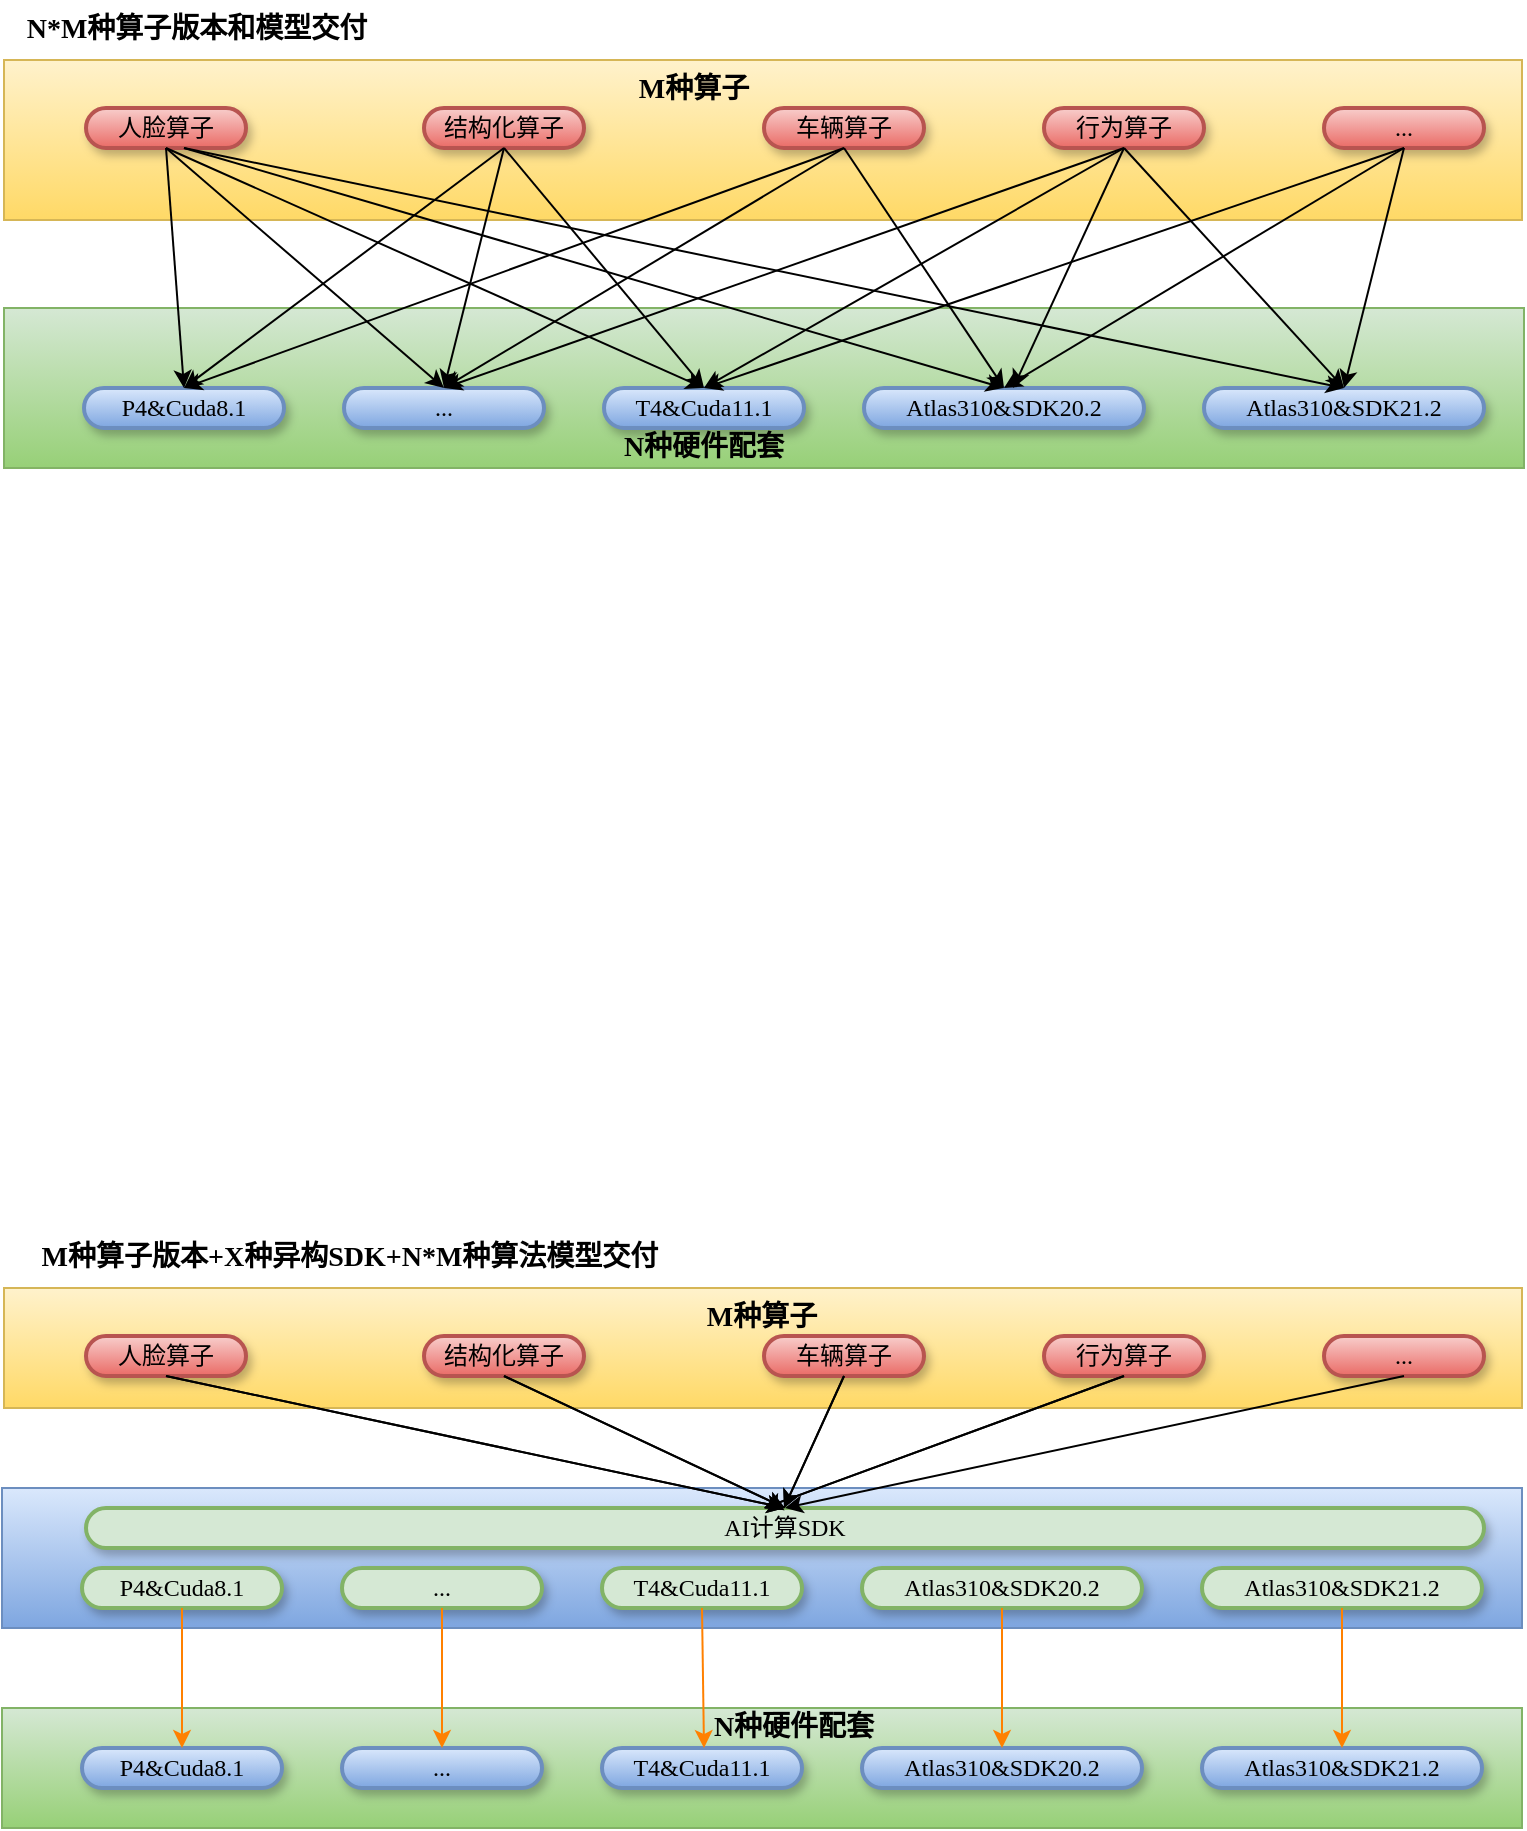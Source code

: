 <mxfile version="17.1.2" type="github">
  <diagram name="Page-1" id="ad52d381-51e7-2e0d-a935-2d0ddd2fd229">
    <mxGraphModel dx="1221" dy="682" grid="0" gridSize="10" guides="1" tooltips="1" connect="1" arrows="1" fold="1" page="1" pageScale="1" pageWidth="1100" pageHeight="850" background="#FFFFFF" math="0" shadow="0">
      <root>
        <mxCell id="0" />
        <mxCell id="1" parent="0" />
        <mxCell id="XwkSETzzSRvDaptBHPgJ-50" value="" style="rounded=0;whiteSpace=wrap;html=1;fillColor=#fff2cc;strokeColor=#d6b656;gradientColor=#ffd966;" vertex="1" parent="1">
          <mxGeometry x="200" y="910" width="759" height="60" as="geometry" />
        </mxCell>
        <mxCell id="XwkSETzzSRvDaptBHPgJ-51" value="" style="rounded=0;whiteSpace=wrap;html=1;fillColor=#d5e8d4;strokeColor=#82b366;gradientColor=#97d077;" vertex="1" parent="1">
          <mxGeometry x="199" y="1120" width="760" height="60" as="geometry" />
        </mxCell>
        <mxCell id="XwkSETzzSRvDaptBHPgJ-52" value="人脸算子" style="whiteSpace=wrap;html=1;rounded=1;shadow=1;comic=0;labelBackgroundColor=none;strokeWidth=2;fontFamily=Verdana;fontSize=12;align=center;arcSize=50;fillColor=#f8cecc;gradientColor=#ea6b66;strokeColor=#b85450;" vertex="1" parent="1">
          <mxGeometry x="241" y="934" width="80" height="20" as="geometry" />
        </mxCell>
        <mxCell id="XwkSETzzSRvDaptBHPgJ-53" value="结构化算子" style="whiteSpace=wrap;html=1;rounded=1;shadow=1;comic=0;labelBackgroundColor=none;strokeWidth=2;fontFamily=Verdana;fontSize=12;align=center;arcSize=50;fillColor=#f8cecc;gradientColor=#ea6b66;strokeColor=#b85450;" vertex="1" parent="1">
          <mxGeometry x="410" y="934" width="80" height="20" as="geometry" />
        </mxCell>
        <mxCell id="XwkSETzzSRvDaptBHPgJ-54" value="车辆算子" style="whiteSpace=wrap;html=1;rounded=1;shadow=1;comic=0;labelBackgroundColor=none;strokeWidth=2;fontFamily=Verdana;fontSize=12;align=center;arcSize=50;fillColor=#f8cecc;gradientColor=#ea6b66;strokeColor=#b85450;" vertex="1" parent="1">
          <mxGeometry x="580" y="934" width="80" height="20" as="geometry" />
        </mxCell>
        <mxCell id="XwkSETzzSRvDaptBHPgJ-55" value="行为算子" style="whiteSpace=wrap;html=1;rounded=1;shadow=1;comic=0;labelBackgroundColor=none;strokeWidth=2;fontFamily=Verdana;fontSize=12;align=center;arcSize=50;fillColor=#f8cecc;gradientColor=#ea6b66;strokeColor=#b85450;" vertex="1" parent="1">
          <mxGeometry x="720" y="934" width="80" height="20" as="geometry" />
        </mxCell>
        <mxCell id="XwkSETzzSRvDaptBHPgJ-56" value="..." style="whiteSpace=wrap;html=1;rounded=1;shadow=1;comic=0;labelBackgroundColor=none;strokeWidth=2;fontFamily=Verdana;fontSize=12;align=center;arcSize=50;fillColor=#f8cecc;gradientColor=#ea6b66;strokeColor=#b85450;" vertex="1" parent="1">
          <mxGeometry x="860" y="934" width="80" height="20" as="geometry" />
        </mxCell>
        <mxCell id="XwkSETzzSRvDaptBHPgJ-57" value="P4&amp;amp;Cuda8.1" style="whiteSpace=wrap;html=1;rounded=1;shadow=1;comic=0;labelBackgroundColor=none;strokeWidth=2;fontFamily=Verdana;fontSize=12;align=center;arcSize=50;fillColor=#dae8fc;gradientColor=#7ea6e0;strokeColor=#6c8ebf;" vertex="1" parent="1">
          <mxGeometry x="239" y="1140" width="100" height="20" as="geometry" />
        </mxCell>
        <mxCell id="XwkSETzzSRvDaptBHPgJ-58" value="..." style="whiteSpace=wrap;html=1;rounded=1;shadow=1;comic=0;labelBackgroundColor=none;strokeWidth=2;fontFamily=Verdana;fontSize=12;align=center;arcSize=50;fillColor=#dae8fc;gradientColor=#7ea6e0;strokeColor=#6c8ebf;" vertex="1" parent="1">
          <mxGeometry x="369" y="1140" width="100" height="20" as="geometry" />
        </mxCell>
        <mxCell id="XwkSETzzSRvDaptBHPgJ-59" value="T4&amp;amp;Cuda11.1" style="whiteSpace=wrap;html=1;rounded=1;shadow=1;comic=0;labelBackgroundColor=none;strokeWidth=2;fontFamily=Verdana;fontSize=12;align=center;arcSize=50;fillColor=#dae8fc;gradientColor=#7ea6e0;strokeColor=#6c8ebf;" vertex="1" parent="1">
          <mxGeometry x="499" y="1140" width="100" height="20" as="geometry" />
        </mxCell>
        <mxCell id="XwkSETzzSRvDaptBHPgJ-60" value="Atlas310&amp;amp;SDK20.2" style="whiteSpace=wrap;html=1;rounded=1;shadow=1;comic=0;labelBackgroundColor=none;strokeWidth=2;fontFamily=Verdana;fontSize=12;align=center;arcSize=50;fillColor=#dae8fc;gradientColor=#7ea6e0;strokeColor=#6c8ebf;" vertex="1" parent="1">
          <mxGeometry x="629" y="1140" width="140" height="20" as="geometry" />
        </mxCell>
        <mxCell id="XwkSETzzSRvDaptBHPgJ-61" value="Atlas310&amp;amp;SDK21.2" style="whiteSpace=wrap;html=1;rounded=1;shadow=1;comic=0;labelBackgroundColor=none;strokeWidth=2;fontFamily=Verdana;fontSize=12;align=center;arcSize=50;fillColor=#dae8fc;gradientColor=#7ea6e0;strokeColor=#6c8ebf;" vertex="1" parent="1">
          <mxGeometry x="799" y="1140" width="140" height="20" as="geometry" />
        </mxCell>
        <mxCell id="XwkSETzzSRvDaptBHPgJ-80" value="&lt;font face=&quot;Times New Roman&quot; style=&quot;font-size: 14px&quot;&gt;&lt;b&gt;M种算子&lt;/b&gt;&lt;/font&gt;" style="text;html=1;strokeColor=none;fillColor=none;align=center;verticalAlign=middle;whiteSpace=wrap;rounded=0;" vertex="1" parent="1">
          <mxGeometry x="549" y="910" width="60" height="30" as="geometry" />
        </mxCell>
        <mxCell id="XwkSETzzSRvDaptBHPgJ-81" value="&lt;font face=&quot;Times New Roman&quot; style=&quot;font-size: 14px&quot;&gt;&lt;b&gt;N种硬件配套&lt;/b&gt;&lt;/font&gt;" style="text;html=1;strokeColor=none;fillColor=none;align=center;verticalAlign=middle;whiteSpace=wrap;rounded=0;" vertex="1" parent="1">
          <mxGeometry x="550" y="1120" width="90" height="20" as="geometry" />
        </mxCell>
        <mxCell id="XwkSETzzSRvDaptBHPgJ-82" value="&lt;b&gt;&lt;font color=&quot;#000000&quot;&gt;M种算子版本+X种异构SDK+N*M种算法模型交付&lt;/font&gt;&lt;/b&gt;" style="text;html=1;strokeColor=none;fillColor=none;align=center;verticalAlign=middle;whiteSpace=wrap;rounded=0;fontFamily=Times New Roman;fontSize=14;fontColor=#0000FF;" vertex="1" parent="1">
          <mxGeometry x="200" y="880" width="346" height="30" as="geometry" />
        </mxCell>
        <mxCell id="XwkSETzzSRvDaptBHPgJ-83" value="" style="rounded=0;whiteSpace=wrap;html=1;fillColor=#dae8fc;strokeColor=#6c8ebf;gradientColor=#7ea6e0;" vertex="1" parent="1">
          <mxGeometry x="199" y="1010" width="760" height="70" as="geometry" />
        </mxCell>
        <mxCell id="XwkSETzzSRvDaptBHPgJ-84" value="P4&amp;amp;Cuda8.1" style="whiteSpace=wrap;html=1;rounded=1;shadow=1;comic=0;labelBackgroundColor=none;strokeWidth=2;fontFamily=Verdana;fontSize=12;align=center;arcSize=50;fillColor=#d5e8d4;strokeColor=#82b366;" vertex="1" parent="1">
          <mxGeometry x="239" y="1050" width="100" height="20" as="geometry" />
        </mxCell>
        <mxCell id="XwkSETzzSRvDaptBHPgJ-85" value="..." style="whiteSpace=wrap;html=1;rounded=1;shadow=1;comic=0;labelBackgroundColor=none;strokeWidth=2;fontFamily=Verdana;fontSize=12;align=center;arcSize=50;fillColor=#d5e8d4;strokeColor=#82b366;" vertex="1" parent="1">
          <mxGeometry x="369" y="1050" width="100" height="20" as="geometry" />
        </mxCell>
        <mxCell id="XwkSETzzSRvDaptBHPgJ-86" value="T4&amp;amp;Cuda11.1" style="whiteSpace=wrap;html=1;rounded=1;shadow=1;comic=0;labelBackgroundColor=none;strokeWidth=2;fontFamily=Verdana;fontSize=12;align=center;arcSize=50;fillColor=#d5e8d4;strokeColor=#82b366;" vertex="1" parent="1">
          <mxGeometry x="499" y="1050" width="100" height="20" as="geometry" />
        </mxCell>
        <mxCell id="XwkSETzzSRvDaptBHPgJ-87" value="Atlas310&amp;amp;SDK20.2" style="whiteSpace=wrap;html=1;rounded=1;shadow=1;comic=0;labelBackgroundColor=none;strokeWidth=2;fontFamily=Verdana;fontSize=12;align=center;arcSize=50;fillColor=#d5e8d4;strokeColor=#82b366;" vertex="1" parent="1">
          <mxGeometry x="629" y="1050" width="140" height="20" as="geometry" />
        </mxCell>
        <mxCell id="XwkSETzzSRvDaptBHPgJ-88" value="Atlas310&amp;amp;SDK21.2" style="whiteSpace=wrap;html=1;rounded=1;shadow=1;comic=0;labelBackgroundColor=none;strokeWidth=2;fontFamily=Verdana;fontSize=12;align=center;arcSize=50;fillColor=#d5e8d4;strokeColor=#82b366;" vertex="1" parent="1">
          <mxGeometry x="799" y="1050" width="140" height="20" as="geometry" />
        </mxCell>
        <mxCell id="XwkSETzzSRvDaptBHPgJ-90" value="AI计算SDK" style="whiteSpace=wrap;html=1;rounded=1;shadow=1;comic=0;labelBackgroundColor=none;strokeWidth=2;fontFamily=Verdana;fontSize=12;align=center;arcSize=50;fillColor=#d5e8d4;strokeColor=#82b366;" vertex="1" parent="1">
          <mxGeometry x="241" y="1020" width="699" height="20" as="geometry" />
        </mxCell>
        <mxCell id="XwkSETzzSRvDaptBHPgJ-91" value="" style="endArrow=classic;html=1;rounded=0;fontFamily=Times New Roman;fontSize=14;fontColor=#FF0000;exitX=0.5;exitY=1;exitDx=0;exitDy=0;entryX=0.5;entryY=0;entryDx=0;entryDy=0;" edge="1" parent="1" source="XwkSETzzSRvDaptBHPgJ-52" target="XwkSETzzSRvDaptBHPgJ-90">
          <mxGeometry width="50" height="50" relative="1" as="geometry">
            <mxPoint x="20" y="1060" as="sourcePoint" />
            <mxPoint x="70" y="1010" as="targetPoint" />
          </mxGeometry>
        </mxCell>
        <mxCell id="XwkSETzzSRvDaptBHPgJ-93" value="" style="endArrow=classic;html=1;rounded=0;fontFamily=Times New Roman;fontSize=14;fontColor=#FF0000;exitX=0.5;exitY=1;exitDx=0;exitDy=0;entryX=0.5;entryY=0;entryDx=0;entryDy=0;" edge="1" parent="1" source="XwkSETzzSRvDaptBHPgJ-53" target="XwkSETzzSRvDaptBHPgJ-90">
          <mxGeometry width="50" height="50" relative="1" as="geometry">
            <mxPoint x="-20" y="1090" as="sourcePoint" />
            <mxPoint x="30" y="1040" as="targetPoint" />
          </mxGeometry>
        </mxCell>
        <mxCell id="XwkSETzzSRvDaptBHPgJ-94" value="" style="endArrow=classic;html=1;rounded=0;fontFamily=Times New Roman;fontSize=14;fontColor=#FF0000;exitX=0.5;exitY=1;exitDx=0;exitDy=0;" edge="1" parent="1" source="XwkSETzzSRvDaptBHPgJ-54">
          <mxGeometry width="50" height="50" relative="1" as="geometry">
            <mxPoint x="480" y="1260" as="sourcePoint" />
            <mxPoint x="590" y="1020" as="targetPoint" />
          </mxGeometry>
        </mxCell>
        <mxCell id="XwkSETzzSRvDaptBHPgJ-95" value="" style="endArrow=classic;html=1;rounded=0;fontFamily=Times New Roman;fontSize=14;fontColor=#FF0000;exitX=0.5;exitY=1;exitDx=0;exitDy=0;" edge="1" parent="1" source="XwkSETzzSRvDaptBHPgJ-55">
          <mxGeometry width="50" height="50" relative="1" as="geometry">
            <mxPoint x="690" y="1260" as="sourcePoint" />
            <mxPoint x="580" y="1020" as="targetPoint" />
          </mxGeometry>
        </mxCell>
        <mxCell id="XwkSETzzSRvDaptBHPgJ-96" value="" style="endArrow=classic;html=1;rounded=0;fontFamily=Times New Roman;fontSize=14;fontColor=#FF0000;exitX=0.5;exitY=1;exitDx=0;exitDy=0;entryX=0.5;entryY=0;entryDx=0;entryDy=0;" edge="1" parent="1" source="XwkSETzzSRvDaptBHPgJ-56" target="XwkSETzzSRvDaptBHPgJ-90">
          <mxGeometry width="50" height="50" relative="1" as="geometry">
            <mxPoint x="670" y="1270" as="sourcePoint" />
            <mxPoint x="720" y="1220" as="targetPoint" />
          </mxGeometry>
        </mxCell>
        <mxCell id="XwkSETzzSRvDaptBHPgJ-97" value="" style="endArrow=classic;html=1;rounded=0;fontFamily=Times New Roman;fontSize=14;fontColor=#FF0000;exitX=0.5;exitY=1;exitDx=0;exitDy=0;entryX=0.5;entryY=0;entryDx=0;entryDy=0;strokeColor=#FF8000;" edge="1" parent="1" source="XwkSETzzSRvDaptBHPgJ-84" target="XwkSETzzSRvDaptBHPgJ-57">
          <mxGeometry width="50" height="50" relative="1" as="geometry">
            <mxPoint x="240" y="1270" as="sourcePoint" />
            <mxPoint x="290" y="1150" as="targetPoint" />
          </mxGeometry>
        </mxCell>
        <mxCell id="XwkSETzzSRvDaptBHPgJ-98" value="" style="endArrow=classic;html=1;rounded=0;fontFamily=Times New Roman;fontSize=14;fontColor=#FF0000;exitX=0.5;exitY=1;exitDx=0;exitDy=0;strokeColor=#FF8000;" edge="1" parent="1" source="XwkSETzzSRvDaptBHPgJ-85" target="XwkSETzzSRvDaptBHPgJ-58">
          <mxGeometry width="50" height="50" relative="1" as="geometry">
            <mxPoint x="450" y="1270" as="sourcePoint" />
            <mxPoint x="500" y="1220" as="targetPoint" />
          </mxGeometry>
        </mxCell>
        <mxCell id="XwkSETzzSRvDaptBHPgJ-100" value="" style="endArrow=classic;html=1;rounded=0;fontFamily=Times New Roman;fontSize=14;fontColor=#FF0000;exitX=0.5;exitY=1;exitDx=0;exitDy=0;entryX=0;entryY=1;entryDx=0;entryDy=0;strokeColor=#FF8000;" edge="1" parent="1" source="XwkSETzzSRvDaptBHPgJ-86" target="XwkSETzzSRvDaptBHPgJ-81">
          <mxGeometry width="50" height="50" relative="1" as="geometry">
            <mxPoint x="470" y="1260" as="sourcePoint" />
            <mxPoint x="520" y="1210" as="targetPoint" />
          </mxGeometry>
        </mxCell>
        <mxCell id="XwkSETzzSRvDaptBHPgJ-101" value="" style="endArrow=classic;html=1;rounded=0;fontFamily=Times New Roman;fontSize=14;fontColor=#FF0000;exitX=0.5;exitY=1;exitDx=0;exitDy=0;entryX=0.5;entryY=0;entryDx=0;entryDy=0;strokeColor=#FF8000;" edge="1" parent="1" source="XwkSETzzSRvDaptBHPgJ-87" target="XwkSETzzSRvDaptBHPgJ-60">
          <mxGeometry width="50" height="50" relative="1" as="geometry">
            <mxPoint x="670" y="1260" as="sourcePoint" />
            <mxPoint x="720" y="1210" as="targetPoint" />
          </mxGeometry>
        </mxCell>
        <mxCell id="XwkSETzzSRvDaptBHPgJ-102" value="" style="endArrow=classic;html=1;rounded=0;fontFamily=Times New Roman;fontSize=14;fontColor=#FF0000;exitX=0.5;exitY=1;exitDx=0;exitDy=0;entryX=0.5;entryY=0;entryDx=0;entryDy=0;strokeColor=#FF8000;" edge="1" parent="1" source="XwkSETzzSRvDaptBHPgJ-88" target="XwkSETzzSRvDaptBHPgJ-61">
          <mxGeometry width="50" height="50" relative="1" as="geometry">
            <mxPoint x="850" y="1260" as="sourcePoint" />
            <mxPoint x="900" y="1210" as="targetPoint" />
          </mxGeometry>
        </mxCell>
        <mxCell id="XwkSETzzSRvDaptBHPgJ-103" value="" style="endArrow=classic;html=1;rounded=0;fontFamily=Times New Roman;fontSize=14;fontColor=#FF0000;exitX=0.5;exitY=1;exitDx=0;exitDy=0;entryX=0.5;entryY=0;entryDx=0;entryDy=0;" edge="1" parent="1">
          <mxGeometry width="50" height="50" relative="1" as="geometry">
            <mxPoint x="281" y="954" as="sourcePoint" />
            <mxPoint x="590.5" y="1020" as="targetPoint" />
          </mxGeometry>
        </mxCell>
        <mxCell id="XwkSETzzSRvDaptBHPgJ-104" value="" style="endArrow=classic;html=1;rounded=0;fontFamily=Times New Roman;fontSize=14;fontColor=#FF0000;exitX=0.5;exitY=1;exitDx=0;exitDy=0;entryX=0.5;entryY=0;entryDx=0;entryDy=0;" edge="1" parent="1">
          <mxGeometry width="50" height="50" relative="1" as="geometry">
            <mxPoint x="450" y="954" as="sourcePoint" />
            <mxPoint x="590.5" y="1020" as="targetPoint" />
          </mxGeometry>
        </mxCell>
        <mxCell id="XwkSETzzSRvDaptBHPgJ-105" value="" style="endArrow=classic;html=1;rounded=0;fontFamily=Times New Roman;fontSize=14;fontColor=#FF0000;exitX=0.5;exitY=1;exitDx=0;exitDy=0;" edge="1" parent="1">
          <mxGeometry width="50" height="50" relative="1" as="geometry">
            <mxPoint x="620" y="954" as="sourcePoint" />
            <mxPoint x="590" y="1020" as="targetPoint" />
          </mxGeometry>
        </mxCell>
        <mxCell id="XwkSETzzSRvDaptBHPgJ-106" value="" style="endArrow=classic;html=1;rounded=0;fontFamily=Times New Roman;fontSize=14;fontColor=#FF0000;exitX=0.5;exitY=1;exitDx=0;exitDy=0;" edge="1" parent="1">
          <mxGeometry width="50" height="50" relative="1" as="geometry">
            <mxPoint x="760" y="954" as="sourcePoint" />
            <mxPoint x="580" y="1020" as="targetPoint" />
          </mxGeometry>
        </mxCell>
        <mxCell id="XwkSETzzSRvDaptBHPgJ-41" value="" style="rounded=0;whiteSpace=wrap;html=1;fillColor=#fff2cc;strokeColor=#d6b656;gradientColor=#ffd966;" vertex="1" parent="1">
          <mxGeometry x="200" y="296" width="759" height="80" as="geometry" />
        </mxCell>
        <mxCell id="XwkSETzzSRvDaptBHPgJ-39" value="" style="rounded=0;whiteSpace=wrap;html=1;fillColor=#d5e8d4;strokeColor=#82b366;gradientColor=#97d077;" vertex="1" parent="1">
          <mxGeometry x="200" y="420" width="760" height="80" as="geometry" />
        </mxCell>
        <mxCell id="XwkSETzzSRvDaptBHPgJ-1" value="人脸算子" style="whiteSpace=wrap;html=1;rounded=1;shadow=1;comic=0;labelBackgroundColor=none;strokeWidth=2;fontFamily=Verdana;fontSize=12;align=center;arcSize=50;fillColor=#f8cecc;gradientColor=#ea6b66;strokeColor=#b85450;" vertex="1" parent="1">
          <mxGeometry x="241" y="320" width="80" height="20" as="geometry" />
        </mxCell>
        <mxCell id="XwkSETzzSRvDaptBHPgJ-3" value="结构化算子" style="whiteSpace=wrap;html=1;rounded=1;shadow=1;comic=0;labelBackgroundColor=none;strokeWidth=2;fontFamily=Verdana;fontSize=12;align=center;arcSize=50;fillColor=#f8cecc;gradientColor=#ea6b66;strokeColor=#b85450;" vertex="1" parent="1">
          <mxGeometry x="410" y="320" width="80" height="20" as="geometry" />
        </mxCell>
        <mxCell id="XwkSETzzSRvDaptBHPgJ-4" value="车辆算子" style="whiteSpace=wrap;html=1;rounded=1;shadow=1;comic=0;labelBackgroundColor=none;strokeWidth=2;fontFamily=Verdana;fontSize=12;align=center;arcSize=50;fillColor=#f8cecc;gradientColor=#ea6b66;strokeColor=#b85450;" vertex="1" parent="1">
          <mxGeometry x="580" y="320" width="80" height="20" as="geometry" />
        </mxCell>
        <mxCell id="XwkSETzzSRvDaptBHPgJ-5" value="行为算子" style="whiteSpace=wrap;html=1;rounded=1;shadow=1;comic=0;labelBackgroundColor=none;strokeWidth=2;fontFamily=Verdana;fontSize=12;align=center;arcSize=50;fillColor=#f8cecc;gradientColor=#ea6b66;strokeColor=#b85450;" vertex="1" parent="1">
          <mxGeometry x="720" y="320" width="80" height="20" as="geometry" />
        </mxCell>
        <mxCell id="XwkSETzzSRvDaptBHPgJ-7" value="..." style="whiteSpace=wrap;html=1;rounded=1;shadow=1;comic=0;labelBackgroundColor=none;strokeWidth=2;fontFamily=Verdana;fontSize=12;align=center;arcSize=50;fillColor=#f8cecc;gradientColor=#ea6b66;strokeColor=#b85450;" vertex="1" parent="1">
          <mxGeometry x="860" y="320" width="80" height="20" as="geometry" />
        </mxCell>
        <mxCell id="XwkSETzzSRvDaptBHPgJ-8" value="P4&amp;amp;Cuda8.1" style="whiteSpace=wrap;html=1;rounded=1;shadow=1;comic=0;labelBackgroundColor=none;strokeWidth=2;fontFamily=Verdana;fontSize=12;align=center;arcSize=50;fillColor=#dae8fc;gradientColor=#7ea6e0;strokeColor=#6c8ebf;" vertex="1" parent="1">
          <mxGeometry x="240" y="460" width="100" height="20" as="geometry" />
        </mxCell>
        <mxCell id="XwkSETzzSRvDaptBHPgJ-9" value="..." style="whiteSpace=wrap;html=1;rounded=1;shadow=1;comic=0;labelBackgroundColor=none;strokeWidth=2;fontFamily=Verdana;fontSize=12;align=center;arcSize=50;fillColor=#dae8fc;gradientColor=#7ea6e0;strokeColor=#6c8ebf;" vertex="1" parent="1">
          <mxGeometry x="370" y="460" width="100" height="20" as="geometry" />
        </mxCell>
        <mxCell id="XwkSETzzSRvDaptBHPgJ-10" value="T4&amp;amp;Cuda11.1" style="whiteSpace=wrap;html=1;rounded=1;shadow=1;comic=0;labelBackgroundColor=none;strokeWidth=2;fontFamily=Verdana;fontSize=12;align=center;arcSize=50;fillColor=#dae8fc;gradientColor=#7ea6e0;strokeColor=#6c8ebf;" vertex="1" parent="1">
          <mxGeometry x="500" y="460" width="100" height="20" as="geometry" />
        </mxCell>
        <mxCell id="XwkSETzzSRvDaptBHPgJ-11" value="Atlas310&amp;amp;SDK20.2" style="whiteSpace=wrap;html=1;rounded=1;shadow=1;comic=0;labelBackgroundColor=none;strokeWidth=2;fontFamily=Verdana;fontSize=12;align=center;arcSize=50;fillColor=#dae8fc;gradientColor=#7ea6e0;strokeColor=#6c8ebf;" vertex="1" parent="1">
          <mxGeometry x="630" y="460" width="140" height="20" as="geometry" />
        </mxCell>
        <mxCell id="XwkSETzzSRvDaptBHPgJ-12" value="Atlas310&amp;amp;SDK21.2" style="whiteSpace=wrap;html=1;rounded=1;shadow=1;comic=0;labelBackgroundColor=none;strokeWidth=2;fontFamily=Verdana;fontSize=12;align=center;arcSize=50;fillColor=#dae8fc;gradientColor=#7ea6e0;strokeColor=#6c8ebf;" vertex="1" parent="1">
          <mxGeometry x="800" y="460" width="140" height="20" as="geometry" />
        </mxCell>
        <mxCell id="XwkSETzzSRvDaptBHPgJ-21" value="" style="endArrow=classic;html=1;rounded=0;entryX=0.5;entryY=0;entryDx=0;entryDy=0;exitX=0.5;exitY=1;exitDx=0;exitDy=0;" edge="1" parent="1" source="XwkSETzzSRvDaptBHPgJ-1" target="XwkSETzzSRvDaptBHPgJ-9">
          <mxGeometry width="50" height="50" relative="1" as="geometry">
            <mxPoint x="220" y="440" as="sourcePoint" />
            <mxPoint x="270" y="390" as="targetPoint" />
          </mxGeometry>
        </mxCell>
        <mxCell id="XwkSETzzSRvDaptBHPgJ-22" value="" style="endArrow=classic;html=1;rounded=0;exitX=0.5;exitY=1;exitDx=0;exitDy=0;entryX=0.5;entryY=0;entryDx=0;entryDy=0;" edge="1" parent="1" source="XwkSETzzSRvDaptBHPgJ-1" target="XwkSETzzSRvDaptBHPgJ-10">
          <mxGeometry width="50" height="50" relative="1" as="geometry">
            <mxPoint x="500" y="440" as="sourcePoint" />
            <mxPoint x="550" y="390" as="targetPoint" />
          </mxGeometry>
        </mxCell>
        <mxCell id="XwkSETzzSRvDaptBHPgJ-23" value="" style="endArrow=classic;html=1;rounded=0;entryX=0.5;entryY=0;entryDx=0;entryDy=0;" edge="1" parent="1" target="XwkSETzzSRvDaptBHPgJ-11">
          <mxGeometry width="50" height="50" relative="1" as="geometry">
            <mxPoint x="290" y="340" as="sourcePoint" />
            <mxPoint x="650" y="390" as="targetPoint" />
          </mxGeometry>
        </mxCell>
        <mxCell id="XwkSETzzSRvDaptBHPgJ-24" value="" style="endArrow=classic;html=1;rounded=0;entryX=0.5;entryY=0;entryDx=0;entryDy=0;" edge="1" parent="1" target="XwkSETzzSRvDaptBHPgJ-12">
          <mxGeometry width="50" height="50" relative="1" as="geometry">
            <mxPoint x="290" y="340" as="sourcePoint" />
            <mxPoint x="490" y="250" as="targetPoint" />
          </mxGeometry>
        </mxCell>
        <mxCell id="XwkSETzzSRvDaptBHPgJ-25" value="" style="endArrow=classic;html=1;rounded=0;exitX=0.5;exitY=1;exitDx=0;exitDy=0;entryX=0.5;entryY=0;entryDx=0;entryDy=0;" edge="1" parent="1" source="XwkSETzzSRvDaptBHPgJ-1" target="XwkSETzzSRvDaptBHPgJ-8">
          <mxGeometry width="50" height="50" relative="1" as="geometry">
            <mxPoint x="190" y="450" as="sourcePoint" />
            <mxPoint x="240" y="400" as="targetPoint" />
          </mxGeometry>
        </mxCell>
        <mxCell id="XwkSETzzSRvDaptBHPgJ-26" value="" style="endArrow=classic;html=1;rounded=0;exitX=0.5;exitY=1;exitDx=0;exitDy=0;entryX=0.5;entryY=0;entryDx=0;entryDy=0;" edge="1" parent="1" source="XwkSETzzSRvDaptBHPgJ-3" target="XwkSETzzSRvDaptBHPgJ-8">
          <mxGeometry width="50" height="50" relative="1" as="geometry">
            <mxPoint x="490" y="560" as="sourcePoint" />
            <mxPoint x="540" y="510" as="targetPoint" />
          </mxGeometry>
        </mxCell>
        <mxCell id="XwkSETzzSRvDaptBHPgJ-27" value="" style="endArrow=classic;html=1;rounded=0;exitX=0.5;exitY=1;exitDx=0;exitDy=0;" edge="1" parent="1" source="XwkSETzzSRvDaptBHPgJ-4">
          <mxGeometry width="50" height="50" relative="1" as="geometry">
            <mxPoint x="510" y="580" as="sourcePoint" />
            <mxPoint x="290" y="460" as="targetPoint" />
          </mxGeometry>
        </mxCell>
        <mxCell id="XwkSETzzSRvDaptBHPgJ-28" value="" style="endArrow=classic;html=1;rounded=0;exitX=0.5;exitY=1;exitDx=0;exitDy=0;entryX=0.5;entryY=0;entryDx=0;entryDy=0;" edge="1" parent="1" source="XwkSETzzSRvDaptBHPgJ-4" target="XwkSETzzSRvDaptBHPgJ-9">
          <mxGeometry width="50" height="50" relative="1" as="geometry">
            <mxPoint x="470" y="560" as="sourcePoint" />
            <mxPoint x="520" y="510" as="targetPoint" />
          </mxGeometry>
        </mxCell>
        <mxCell id="XwkSETzzSRvDaptBHPgJ-29" value="" style="endArrow=classic;html=1;rounded=0;exitX=0.5;exitY=1;exitDx=0;exitDy=0;entryX=0.5;entryY=0;entryDx=0;entryDy=0;" edge="1" parent="1" source="XwkSETzzSRvDaptBHPgJ-5" target="XwkSETzzSRvDaptBHPgJ-10">
          <mxGeometry width="50" height="50" relative="1" as="geometry">
            <mxPoint x="640" y="570" as="sourcePoint" />
            <mxPoint x="690" y="520" as="targetPoint" />
          </mxGeometry>
        </mxCell>
        <mxCell id="XwkSETzzSRvDaptBHPgJ-30" value="" style="endArrow=classic;html=1;rounded=0;exitX=0.5;exitY=1;exitDx=0;exitDy=0;entryX=0.5;entryY=0;entryDx=0;entryDy=0;" edge="1" parent="1" source="XwkSETzzSRvDaptBHPgJ-7" target="XwkSETzzSRvDaptBHPgJ-11">
          <mxGeometry width="50" height="50" relative="1" as="geometry">
            <mxPoint x="820" y="560" as="sourcePoint" />
            <mxPoint x="870" y="510" as="targetPoint" />
          </mxGeometry>
        </mxCell>
        <mxCell id="XwkSETzzSRvDaptBHPgJ-31" value="" style="endArrow=classic;html=1;rounded=0;entryX=0.5;entryY=0;entryDx=0;entryDy=0;" edge="1" parent="1" target="XwkSETzzSRvDaptBHPgJ-12">
          <mxGeometry width="50" height="50" relative="1" as="geometry">
            <mxPoint x="760" y="340" as="sourcePoint" />
            <mxPoint x="780" y="530" as="targetPoint" />
          </mxGeometry>
        </mxCell>
        <mxCell id="XwkSETzzSRvDaptBHPgJ-32" value="" style="endArrow=classic;html=1;rounded=0;" edge="1" parent="1" target="XwkSETzzSRvDaptBHPgJ-11">
          <mxGeometry width="50" height="50" relative="1" as="geometry">
            <mxPoint x="760" y="340" as="sourcePoint" />
            <mxPoint x="870" y="520" as="targetPoint" />
          </mxGeometry>
        </mxCell>
        <mxCell id="XwkSETzzSRvDaptBHPgJ-33" value="" style="endArrow=classic;html=1;rounded=0;exitX=0.5;exitY=1;exitDx=0;exitDy=0;entryX=0.5;entryY=0;entryDx=0;entryDy=0;" edge="1" parent="1" source="XwkSETzzSRvDaptBHPgJ-7" target="XwkSETzzSRvDaptBHPgJ-12">
          <mxGeometry width="50" height="50" relative="1" as="geometry">
            <mxPoint x="790" y="600" as="sourcePoint" />
            <mxPoint x="840" y="550" as="targetPoint" />
          </mxGeometry>
        </mxCell>
        <mxCell id="XwkSETzzSRvDaptBHPgJ-34" value="" style="endArrow=classic;html=1;rounded=0;exitX=0.5;exitY=1;exitDx=0;exitDy=0;" edge="1" parent="1" source="XwkSETzzSRvDaptBHPgJ-4">
          <mxGeometry width="50" height="50" relative="1" as="geometry">
            <mxPoint x="690" y="580" as="sourcePoint" />
            <mxPoint x="700" y="460" as="targetPoint" />
          </mxGeometry>
        </mxCell>
        <mxCell id="XwkSETzzSRvDaptBHPgJ-35" value="" style="endArrow=classic;html=1;rounded=0;" edge="1" parent="1">
          <mxGeometry width="50" height="50" relative="1" as="geometry">
            <mxPoint x="450" y="340" as="sourcePoint" />
            <mxPoint x="550" y="460" as="targetPoint" />
          </mxGeometry>
        </mxCell>
        <mxCell id="XwkSETzzSRvDaptBHPgJ-36" value="" style="endArrow=classic;html=1;rounded=0;exitX=0.5;exitY=1;exitDx=0;exitDy=0;entryX=0.5;entryY=0;entryDx=0;entryDy=0;" edge="1" parent="1" source="XwkSETzzSRvDaptBHPgJ-3" target="XwkSETzzSRvDaptBHPgJ-9">
          <mxGeometry width="50" height="50" relative="1" as="geometry">
            <mxPoint x="620" y="580" as="sourcePoint" />
            <mxPoint x="670" y="530" as="targetPoint" />
          </mxGeometry>
        </mxCell>
        <mxCell id="XwkSETzzSRvDaptBHPgJ-37" value="" style="endArrow=classic;html=1;rounded=0;entryX=0.5;entryY=0;entryDx=0;entryDy=0;" edge="1" parent="1" target="XwkSETzzSRvDaptBHPgJ-9">
          <mxGeometry width="50" height="50" relative="1" as="geometry">
            <mxPoint x="760" y="340" as="sourcePoint" />
            <mxPoint x="430" y="460" as="targetPoint" />
          </mxGeometry>
        </mxCell>
        <mxCell id="XwkSETzzSRvDaptBHPgJ-38" value="" style="endArrow=classic;html=1;rounded=0;exitX=0.5;exitY=1;exitDx=0;exitDy=0;" edge="1" parent="1" source="XwkSETzzSRvDaptBHPgJ-7">
          <mxGeometry width="50" height="50" relative="1" as="geometry">
            <mxPoint x="900" y="600" as="sourcePoint" />
            <mxPoint x="550" y="460" as="targetPoint" />
          </mxGeometry>
        </mxCell>
        <mxCell id="XwkSETzzSRvDaptBHPgJ-42" value="&lt;font face=&quot;Times New Roman&quot; style=&quot;font-size: 14px&quot;&gt;&lt;b&gt;M种算子&lt;/b&gt;&lt;/font&gt;" style="text;html=1;strokeColor=none;fillColor=none;align=center;verticalAlign=middle;whiteSpace=wrap;rounded=0;" vertex="1" parent="1">
          <mxGeometry x="515" y="296" width="60" height="30" as="geometry" />
        </mxCell>
        <mxCell id="XwkSETzzSRvDaptBHPgJ-43" value="&lt;font face=&quot;Times New Roman&quot; style=&quot;font-size: 14px&quot;&gt;&lt;b&gt;N种硬件配套&lt;/b&gt;&lt;/font&gt;" style="text;html=1;strokeColor=none;fillColor=none;align=center;verticalAlign=middle;whiteSpace=wrap;rounded=0;" vertex="1" parent="1">
          <mxGeometry x="505" y="480" width="90" height="20" as="geometry" />
        </mxCell>
        <mxCell id="XwkSETzzSRvDaptBHPgJ-45" value="&lt;b&gt;&lt;font color=&quot;#000000&quot;&gt;N*M种算子版本和模型交付&lt;/font&gt;&lt;/b&gt;" style="text;html=1;strokeColor=none;fillColor=none;align=center;verticalAlign=middle;whiteSpace=wrap;rounded=0;fontFamily=Times New Roman;fontSize=14;fontColor=#0000FF;" vertex="1" parent="1">
          <mxGeometry x="200" y="266" width="193" height="30" as="geometry" />
        </mxCell>
      </root>
    </mxGraphModel>
  </diagram>
</mxfile>
